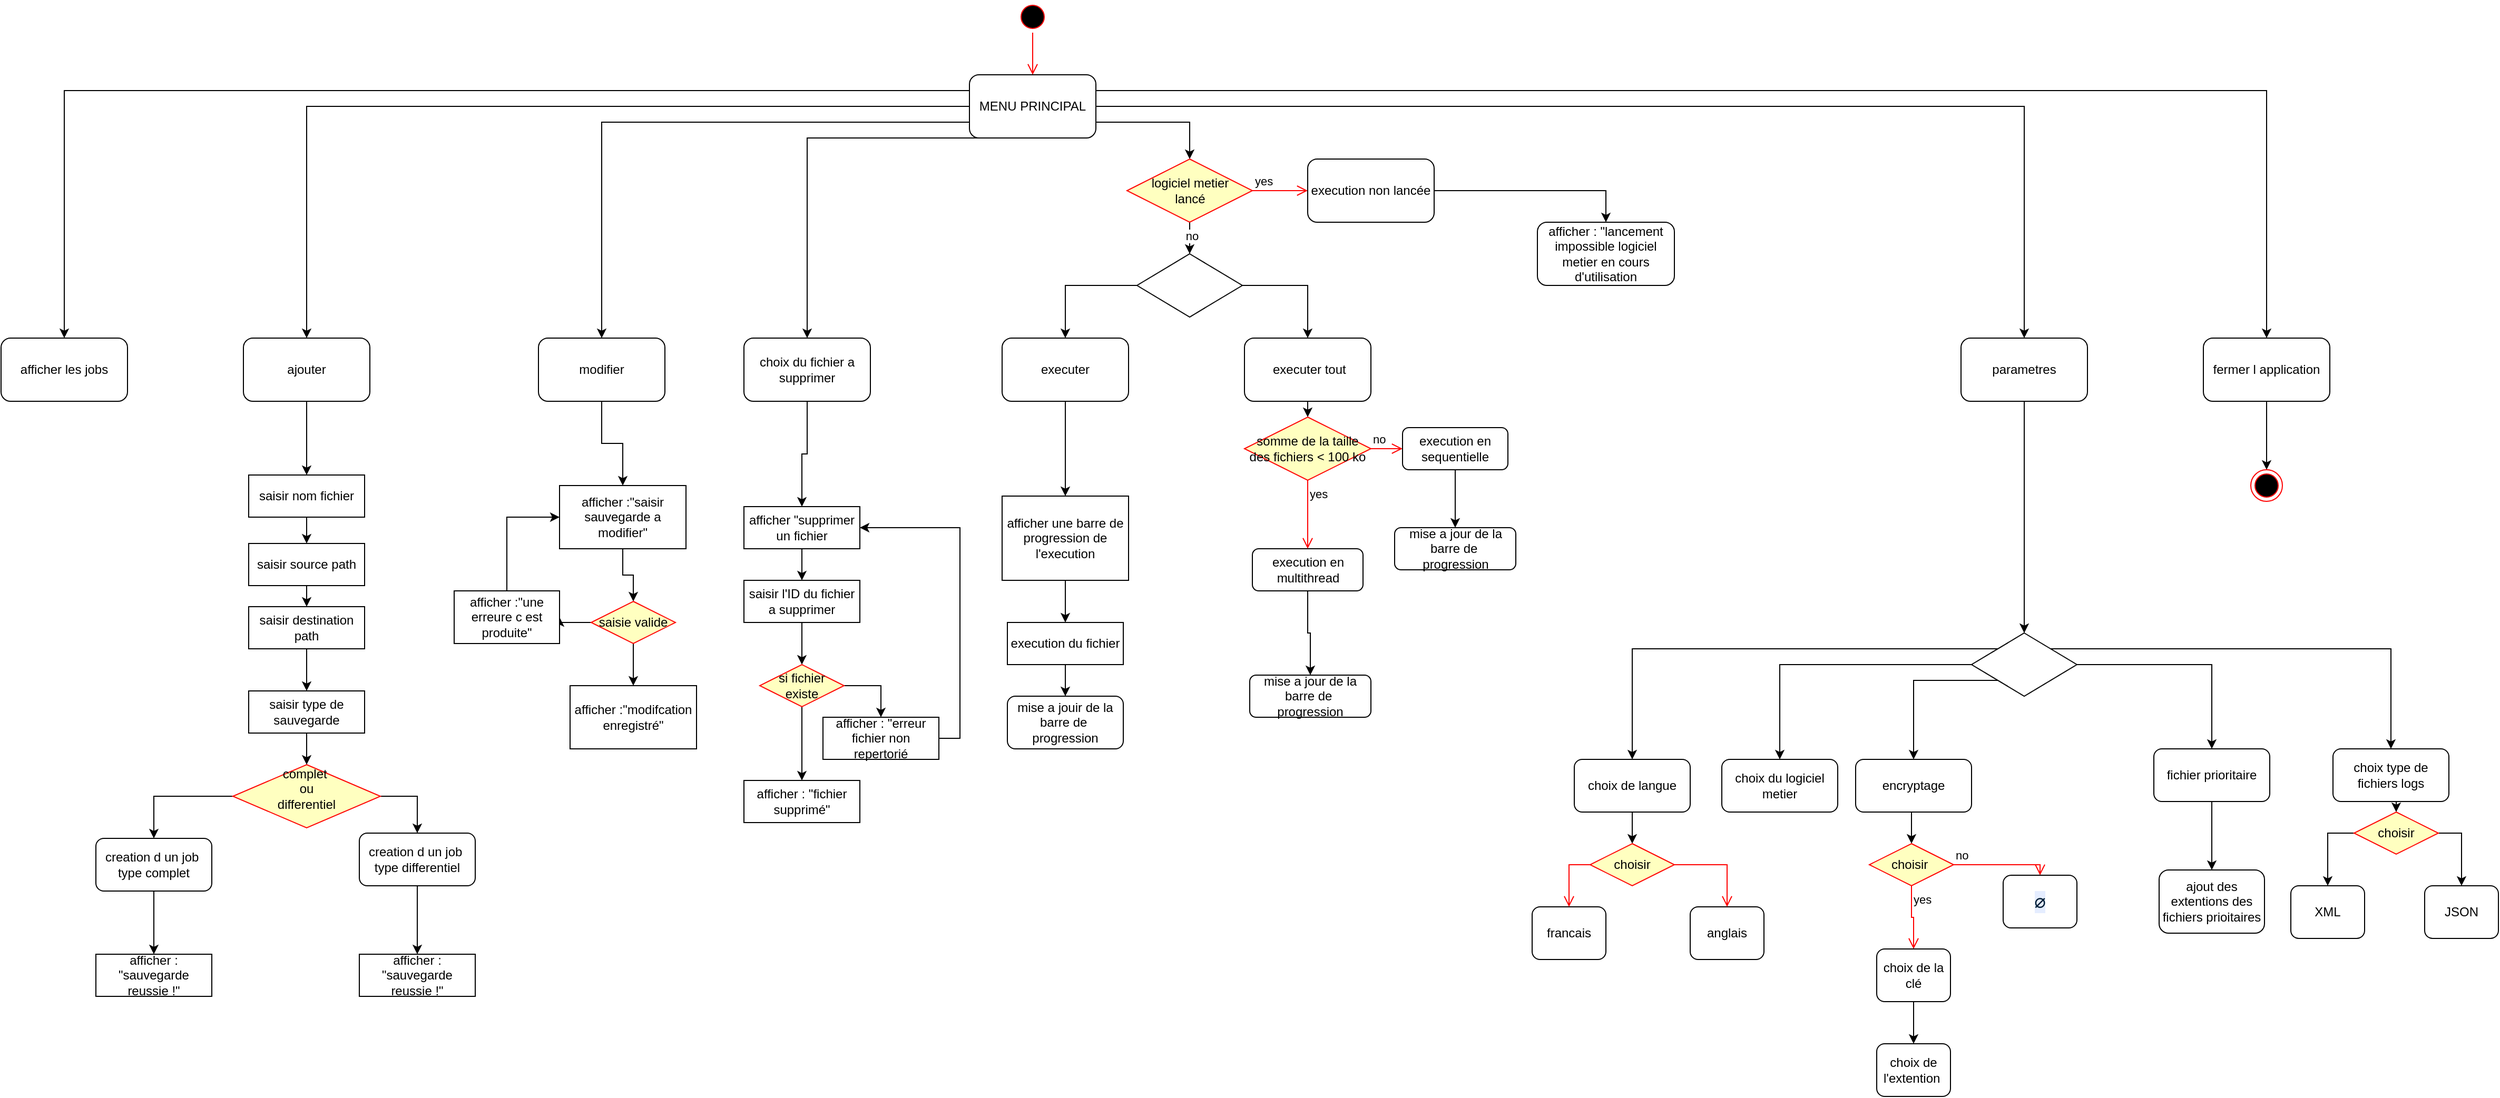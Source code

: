<mxfile version="27.1.1">
  <diagram id="C5RBs43oDa-KdzZeNtuy" name="Page-1">
    <mxGraphModel dx="2492" dy="1992" grid="1" gridSize="10" guides="1" tooltips="1" connect="1" arrows="1" fold="1" page="1" pageScale="1" pageWidth="827" pageHeight="1169" math="0" shadow="0">
      <root>
        <mxCell id="WIyWlLk6GJQsqaUBKTNV-0" />
        <mxCell id="WIyWlLk6GJQsqaUBKTNV-1" parent="WIyWlLk6GJQsqaUBKTNV-0" />
        <mxCell id="qSyebvURnpU93SRMqjht-0" value="" style="ellipse;html=1;shape=startState;fillColor=#000000;strokeColor=#ff0000;" vertex="1" parent="WIyWlLk6GJQsqaUBKTNV-1">
          <mxGeometry x="384" y="-610" width="30" height="30" as="geometry" />
        </mxCell>
        <mxCell id="qSyebvURnpU93SRMqjht-1" value="" style="edgeStyle=orthogonalEdgeStyle;html=1;verticalAlign=bottom;endArrow=open;endSize=8;strokeColor=#ff0000;rounded=0;entryX=0.5;entryY=0;entryDx=0;entryDy=0;" edge="1" source="qSyebvURnpU93SRMqjht-0" parent="WIyWlLk6GJQsqaUBKTNV-1" target="qSyebvURnpU93SRMqjht-2">
          <mxGeometry relative="1" as="geometry">
            <mxPoint x="399" y="-290" as="targetPoint" />
          </mxGeometry>
        </mxCell>
        <mxCell id="qSyebvURnpU93SRMqjht-153" style="edgeStyle=orthogonalEdgeStyle;rounded=0;orthogonalLoop=1;jettySize=auto;html=1;exitX=1;exitY=0.5;exitDx=0;exitDy=0;entryX=0.5;entryY=0;entryDx=0;entryDy=0;" edge="1" parent="WIyWlLk6GJQsqaUBKTNV-1" source="qSyebvURnpU93SRMqjht-2" target="qSyebvURnpU93SRMqjht-9">
          <mxGeometry relative="1" as="geometry" />
        </mxCell>
        <mxCell id="qSyebvURnpU93SRMqjht-155" style="edgeStyle=orthogonalEdgeStyle;rounded=0;orthogonalLoop=1;jettySize=auto;html=1;exitX=0;exitY=0.25;exitDx=0;exitDy=0;entryX=0.5;entryY=0;entryDx=0;entryDy=0;" edge="1" parent="WIyWlLk6GJQsqaUBKTNV-1" source="qSyebvURnpU93SRMqjht-2" target="qSyebvURnpU93SRMqjht-3">
          <mxGeometry relative="1" as="geometry" />
        </mxCell>
        <mxCell id="qSyebvURnpU93SRMqjht-156" style="edgeStyle=orthogonalEdgeStyle;rounded=0;orthogonalLoop=1;jettySize=auto;html=1;exitX=0;exitY=0.5;exitDx=0;exitDy=0;" edge="1" parent="WIyWlLk6GJQsqaUBKTNV-1" source="qSyebvURnpU93SRMqjht-2" target="qSyebvURnpU93SRMqjht-4">
          <mxGeometry relative="1" as="geometry" />
        </mxCell>
        <mxCell id="qSyebvURnpU93SRMqjht-157" style="edgeStyle=orthogonalEdgeStyle;rounded=0;orthogonalLoop=1;jettySize=auto;html=1;exitX=0;exitY=0.75;exitDx=0;exitDy=0;" edge="1" parent="WIyWlLk6GJQsqaUBKTNV-1" source="qSyebvURnpU93SRMqjht-2" target="qSyebvURnpU93SRMqjht-5">
          <mxGeometry relative="1" as="geometry" />
        </mxCell>
        <mxCell id="qSyebvURnpU93SRMqjht-158" style="edgeStyle=orthogonalEdgeStyle;rounded=0;orthogonalLoop=1;jettySize=auto;html=1;exitX=0.25;exitY=1;exitDx=0;exitDy=0;" edge="1" parent="WIyWlLk6GJQsqaUBKTNV-1" source="qSyebvURnpU93SRMqjht-2" target="qSyebvURnpU93SRMqjht-6">
          <mxGeometry relative="1" as="geometry">
            <Array as="points">
              <mxPoint x="185" y="-480" />
            </Array>
          </mxGeometry>
        </mxCell>
        <mxCell id="qSyebvURnpU93SRMqjht-162" style="edgeStyle=orthogonalEdgeStyle;rounded=0;orthogonalLoop=1;jettySize=auto;html=1;exitX=1;exitY=0.75;exitDx=0;exitDy=0;entryX=0.5;entryY=0;entryDx=0;entryDy=0;" edge="1" parent="WIyWlLk6GJQsqaUBKTNV-1" source="qSyebvURnpU93SRMqjht-2" target="qSyebvURnpU93SRMqjht-159">
          <mxGeometry relative="1" as="geometry" />
        </mxCell>
        <mxCell id="qSyebvURnpU93SRMqjht-172" style="edgeStyle=orthogonalEdgeStyle;rounded=0;orthogonalLoop=1;jettySize=auto;html=1;exitX=1;exitY=0.25;exitDx=0;exitDy=0;entryX=0.5;entryY=0;entryDx=0;entryDy=0;" edge="1" parent="WIyWlLk6GJQsqaUBKTNV-1" source="qSyebvURnpU93SRMqjht-2" target="qSyebvURnpU93SRMqjht-173">
          <mxGeometry relative="1" as="geometry">
            <mxPoint x="1570" y="-290" as="targetPoint" />
          </mxGeometry>
        </mxCell>
        <mxCell id="qSyebvURnpU93SRMqjht-2" value="MENU PRINCIPAL" style="rounded=1;whiteSpace=wrap;html=1;" vertex="1" parent="WIyWlLk6GJQsqaUBKTNV-1">
          <mxGeometry x="339" y="-540" width="120" height="60" as="geometry" />
        </mxCell>
        <mxCell id="qSyebvURnpU93SRMqjht-3" value="afficher les jobs" style="rounded=1;whiteSpace=wrap;html=1;" vertex="1" parent="WIyWlLk6GJQsqaUBKTNV-1">
          <mxGeometry x="-580" y="-290" width="120" height="60" as="geometry" />
        </mxCell>
        <mxCell id="qSyebvURnpU93SRMqjht-141" style="edgeStyle=orthogonalEdgeStyle;rounded=0;orthogonalLoop=1;jettySize=auto;html=1;exitX=0.5;exitY=1;exitDx=0;exitDy=0;entryX=0.5;entryY=0;entryDx=0;entryDy=0;" edge="1" parent="WIyWlLk6GJQsqaUBKTNV-1" source="qSyebvURnpU93SRMqjht-4" target="qSyebvURnpU93SRMqjht-140">
          <mxGeometry relative="1" as="geometry" />
        </mxCell>
        <mxCell id="qSyebvURnpU93SRMqjht-4" value="ajouter" style="rounded=1;whiteSpace=wrap;html=1;" vertex="1" parent="WIyWlLk6GJQsqaUBKTNV-1">
          <mxGeometry x="-350" y="-290" width="120" height="60" as="geometry" />
        </mxCell>
        <mxCell id="qSyebvURnpU93SRMqjht-5" value="modifier" style="rounded=1;whiteSpace=wrap;html=1;" vertex="1" parent="WIyWlLk6GJQsqaUBKTNV-1">
          <mxGeometry x="-70" y="-290" width="120" height="60" as="geometry" />
        </mxCell>
        <mxCell id="qSyebvURnpU93SRMqjht-107" style="edgeStyle=orthogonalEdgeStyle;rounded=0;orthogonalLoop=1;jettySize=auto;html=1;exitX=0.5;exitY=1;exitDx=0;exitDy=0;entryX=0.5;entryY=0;entryDx=0;entryDy=0;" edge="1" parent="WIyWlLk6GJQsqaUBKTNV-1" source="qSyebvURnpU93SRMqjht-6" target="qSyebvURnpU93SRMqjht-94">
          <mxGeometry relative="1" as="geometry" />
        </mxCell>
        <mxCell id="qSyebvURnpU93SRMqjht-6" value="choix du fichier a supprimer" style="rounded=1;whiteSpace=wrap;html=1;" vertex="1" parent="WIyWlLk6GJQsqaUBKTNV-1">
          <mxGeometry x="125" y="-290" width="120" height="60" as="geometry" />
        </mxCell>
        <mxCell id="qSyebvURnpU93SRMqjht-7" value="executer" style="rounded=1;whiteSpace=wrap;html=1;" vertex="1" parent="WIyWlLk6GJQsqaUBKTNV-1">
          <mxGeometry x="370" y="-290" width="120" height="60" as="geometry" />
        </mxCell>
        <mxCell id="qSyebvURnpU93SRMqjht-87" style="edgeStyle=orthogonalEdgeStyle;rounded=0;orthogonalLoop=1;jettySize=auto;html=1;exitX=0.5;exitY=1;exitDx=0;exitDy=0;entryX=0.5;entryY=0;entryDx=0;entryDy=0;" edge="1" parent="WIyWlLk6GJQsqaUBKTNV-1" source="qSyebvURnpU93SRMqjht-8" target="qSyebvURnpU93SRMqjht-84">
          <mxGeometry relative="1" as="geometry" />
        </mxCell>
        <mxCell id="qSyebvURnpU93SRMqjht-8" value="&amp;nbsp;executer tout" style="rounded=1;whiteSpace=wrap;html=1;" vertex="1" parent="WIyWlLk6GJQsqaUBKTNV-1">
          <mxGeometry x="600" y="-290" width="120" height="60" as="geometry" />
        </mxCell>
        <mxCell id="qSyebvURnpU93SRMqjht-44" style="edgeStyle=orthogonalEdgeStyle;rounded=0;orthogonalLoop=1;jettySize=auto;html=1;exitX=0.5;exitY=1;exitDx=0;exitDy=0;entryX=0.5;entryY=0;entryDx=0;entryDy=0;" edge="1" parent="WIyWlLk6GJQsqaUBKTNV-1" source="qSyebvURnpU93SRMqjht-9" target="qSyebvURnpU93SRMqjht-11">
          <mxGeometry relative="1" as="geometry" />
        </mxCell>
        <mxCell id="qSyebvURnpU93SRMqjht-9" value="parametres" style="rounded=1;whiteSpace=wrap;html=1;" vertex="1" parent="WIyWlLk6GJQsqaUBKTNV-1">
          <mxGeometry x="1280" y="-290" width="120" height="60" as="geometry" />
        </mxCell>
        <mxCell id="qSyebvURnpU93SRMqjht-32" style="edgeStyle=orthogonalEdgeStyle;rounded=0;orthogonalLoop=1;jettySize=auto;html=1;exitX=0.5;exitY=1;exitDx=0;exitDy=0;entryX=0.5;entryY=0;entryDx=0;entryDy=0;" edge="1" parent="WIyWlLk6GJQsqaUBKTNV-1" source="qSyebvURnpU93SRMqjht-10" target="qSyebvURnpU93SRMqjht-78">
          <mxGeometry relative="1" as="geometry">
            <mxPoint x="968" y="190" as="targetPoint" />
          </mxGeometry>
        </mxCell>
        <mxCell id="qSyebvURnpU93SRMqjht-10" value="choix de langue" style="rounded=1;whiteSpace=wrap;html=1;" vertex="1" parent="WIyWlLk6GJQsqaUBKTNV-1">
          <mxGeometry x="913" y="110" width="110" height="50" as="geometry" />
        </mxCell>
        <mxCell id="qSyebvURnpU93SRMqjht-47" style="edgeStyle=orthogonalEdgeStyle;rounded=0;orthogonalLoop=1;jettySize=auto;html=1;exitX=1;exitY=0;exitDx=0;exitDy=0;" edge="1" parent="WIyWlLk6GJQsqaUBKTNV-1" source="qSyebvURnpU93SRMqjht-11" target="qSyebvURnpU93SRMqjht-12">
          <mxGeometry relative="1" as="geometry" />
        </mxCell>
        <mxCell id="qSyebvURnpU93SRMqjht-48" style="edgeStyle=orthogonalEdgeStyle;rounded=0;orthogonalLoop=1;jettySize=auto;html=1;exitX=1;exitY=0.5;exitDx=0;exitDy=0;" edge="1" parent="WIyWlLk6GJQsqaUBKTNV-1" source="qSyebvURnpU93SRMqjht-11" target="qSyebvURnpU93SRMqjht-14">
          <mxGeometry relative="1" as="geometry" />
        </mxCell>
        <mxCell id="qSyebvURnpU93SRMqjht-50" style="edgeStyle=orthogonalEdgeStyle;rounded=0;orthogonalLoop=1;jettySize=auto;html=1;exitX=0;exitY=0;exitDx=0;exitDy=0;" edge="1" parent="WIyWlLk6GJQsqaUBKTNV-1" source="qSyebvURnpU93SRMqjht-11" target="qSyebvURnpU93SRMqjht-10">
          <mxGeometry relative="1" as="geometry" />
        </mxCell>
        <mxCell id="qSyebvURnpU93SRMqjht-51" style="edgeStyle=orthogonalEdgeStyle;rounded=0;orthogonalLoop=1;jettySize=auto;html=1;exitX=0;exitY=0.5;exitDx=0;exitDy=0;" edge="1" parent="WIyWlLk6GJQsqaUBKTNV-1" source="qSyebvURnpU93SRMqjht-11" target="qSyebvURnpU93SRMqjht-16">
          <mxGeometry relative="1" as="geometry" />
        </mxCell>
        <mxCell id="qSyebvURnpU93SRMqjht-135" style="edgeStyle=orthogonalEdgeStyle;rounded=0;orthogonalLoop=1;jettySize=auto;html=1;exitX=0;exitY=1;exitDx=0;exitDy=0;entryX=0.5;entryY=0;entryDx=0;entryDy=0;" edge="1" parent="WIyWlLk6GJQsqaUBKTNV-1" source="qSyebvURnpU93SRMqjht-11" target="qSyebvURnpU93SRMqjht-13">
          <mxGeometry relative="1" as="geometry">
            <Array as="points">
              <mxPoint x="1235" y="35" />
            </Array>
          </mxGeometry>
        </mxCell>
        <mxCell id="qSyebvURnpU93SRMqjht-11" value="" style="rhombus;whiteSpace=wrap;html=1;" vertex="1" parent="WIyWlLk6GJQsqaUBKTNV-1">
          <mxGeometry x="1290" y="-10" width="100" height="60" as="geometry" />
        </mxCell>
        <mxCell id="qSyebvURnpU93SRMqjht-38" style="edgeStyle=orthogonalEdgeStyle;rounded=0;orthogonalLoop=1;jettySize=auto;html=1;exitX=0.5;exitY=1;exitDx=0;exitDy=0;entryX=0.5;entryY=0;entryDx=0;entryDy=0;" edge="1" parent="WIyWlLk6GJQsqaUBKTNV-1" source="qSyebvURnpU93SRMqjht-12" target="qSyebvURnpU93SRMqjht-83">
          <mxGeometry relative="1" as="geometry">
            <mxPoint x="1695.5" y="170" as="targetPoint" />
          </mxGeometry>
        </mxCell>
        <mxCell id="qSyebvURnpU93SRMqjht-12" value="choix type de fichiers logs" style="rounded=1;whiteSpace=wrap;html=1;" vertex="1" parent="WIyWlLk6GJQsqaUBKTNV-1">
          <mxGeometry x="1633" y="100" width="110" height="50" as="geometry" />
        </mxCell>
        <mxCell id="qSyebvURnpU93SRMqjht-39" style="edgeStyle=orthogonalEdgeStyle;rounded=0;orthogonalLoop=1;jettySize=auto;html=1;exitX=0.5;exitY=1;exitDx=0;exitDy=0;entryX=0.5;entryY=0;entryDx=0;entryDy=0;" edge="1" parent="WIyWlLk6GJQsqaUBKTNV-1" source="qSyebvURnpU93SRMqjht-13" target="qSyebvURnpU93SRMqjht-26">
          <mxGeometry relative="1" as="geometry" />
        </mxCell>
        <mxCell id="qSyebvURnpU93SRMqjht-13" value="encryptage" style="rounded=1;whiteSpace=wrap;html=1;" vertex="1" parent="WIyWlLk6GJQsqaUBKTNV-1">
          <mxGeometry x="1180" y="110" width="110" height="50" as="geometry" />
        </mxCell>
        <mxCell id="qSyebvURnpU93SRMqjht-43" style="edgeStyle=orthogonalEdgeStyle;rounded=0;orthogonalLoop=1;jettySize=auto;html=1;exitX=0.5;exitY=1;exitDx=0;exitDy=0;entryX=0.5;entryY=0;entryDx=0;entryDy=0;" edge="1" parent="WIyWlLk6GJQsqaUBKTNV-1" source="qSyebvURnpU93SRMqjht-14" target="qSyebvURnpU93SRMqjht-42">
          <mxGeometry relative="1" as="geometry" />
        </mxCell>
        <mxCell id="qSyebvURnpU93SRMqjht-14" value="fichier prioritaire" style="rounded=1;whiteSpace=wrap;html=1;" vertex="1" parent="WIyWlLk6GJQsqaUBKTNV-1">
          <mxGeometry x="1463" y="100" width="110" height="50" as="geometry" />
        </mxCell>
        <mxCell id="qSyebvURnpU93SRMqjht-16" value="choix du logiciel metier" style="rounded=1;whiteSpace=wrap;html=1;" vertex="1" parent="WIyWlLk6GJQsqaUBKTNV-1">
          <mxGeometry x="1053" y="110" width="110" height="50" as="geometry" />
        </mxCell>
        <mxCell id="qSyebvURnpU93SRMqjht-18" value="anglais" style="rounded=1;whiteSpace=wrap;html=1;" vertex="1" parent="WIyWlLk6GJQsqaUBKTNV-1">
          <mxGeometry x="1023" y="250" width="70" height="50" as="geometry" />
        </mxCell>
        <mxCell id="qSyebvURnpU93SRMqjht-20" value="francais" style="rounded=1;whiteSpace=wrap;html=1;" vertex="1" parent="WIyWlLk6GJQsqaUBKTNV-1">
          <mxGeometry x="873" y="250" width="70" height="50" as="geometry" />
        </mxCell>
        <mxCell id="qSyebvURnpU93SRMqjht-36" style="edgeStyle=orthogonalEdgeStyle;rounded=0;orthogonalLoop=1;jettySize=auto;html=1;exitX=0;exitY=0.5;exitDx=0;exitDy=0;" edge="1" parent="WIyWlLk6GJQsqaUBKTNV-1" source="qSyebvURnpU93SRMqjht-83" target="qSyebvURnpU93SRMqjht-22">
          <mxGeometry relative="1" as="geometry">
            <mxPoint x="1653" y="190" as="sourcePoint" />
          </mxGeometry>
        </mxCell>
        <mxCell id="qSyebvURnpU93SRMqjht-37" style="edgeStyle=orthogonalEdgeStyle;rounded=0;orthogonalLoop=1;jettySize=auto;html=1;exitX=1;exitY=0.5;exitDx=0;exitDy=0;entryX=0.5;entryY=0;entryDx=0;entryDy=0;" edge="1" parent="WIyWlLk6GJQsqaUBKTNV-1" source="qSyebvURnpU93SRMqjht-83" target="qSyebvURnpU93SRMqjht-23">
          <mxGeometry relative="1" as="geometry">
            <mxPoint x="1738" y="190" as="sourcePoint" />
            <mxPoint x="1758" y="230" as="targetPoint" />
          </mxGeometry>
        </mxCell>
        <mxCell id="qSyebvURnpU93SRMqjht-22" value="XML" style="rounded=1;whiteSpace=wrap;html=1;" vertex="1" parent="WIyWlLk6GJQsqaUBKTNV-1">
          <mxGeometry x="1593" y="230" width="70" height="50" as="geometry" />
        </mxCell>
        <mxCell id="qSyebvURnpU93SRMqjht-23" value="JSON" style="rounded=1;whiteSpace=wrap;html=1;" vertex="1" parent="WIyWlLk6GJQsqaUBKTNV-1">
          <mxGeometry x="1720" y="230" width="70" height="50" as="geometry" />
        </mxCell>
        <mxCell id="qSyebvURnpU93SRMqjht-26" value="choisir&amp;nbsp;" style="rhombus;whiteSpace=wrap;html=1;fontColor=#000000;fillColor=#ffffc0;strokeColor=#ff0000;" vertex="1" parent="WIyWlLk6GJQsqaUBKTNV-1">
          <mxGeometry x="1193" y="190" width="80" height="40" as="geometry" />
        </mxCell>
        <mxCell id="qSyebvURnpU93SRMqjht-27" value="no" style="edgeStyle=orthogonalEdgeStyle;html=1;align=left;verticalAlign=bottom;endArrow=open;endSize=8;strokeColor=#ff0000;rounded=0;entryX=0.5;entryY=0;entryDx=0;entryDy=0;exitX=1;exitY=0.5;exitDx=0;exitDy=0;" edge="1" source="qSyebvURnpU93SRMqjht-26" parent="WIyWlLk6GJQsqaUBKTNV-1" target="qSyebvURnpU93SRMqjht-31">
          <mxGeometry x="-1" relative="1" as="geometry">
            <mxPoint x="1303" y="200" as="targetPoint" />
            <mxPoint x="1283" y="200" as="sourcePoint" />
          </mxGeometry>
        </mxCell>
        <mxCell id="qSyebvURnpU93SRMqjht-28" value="yes" style="edgeStyle=orthogonalEdgeStyle;html=1;align=left;verticalAlign=top;endArrow=open;endSize=8;strokeColor=#ff0000;rounded=0;entryX=0.5;entryY=0;entryDx=0;entryDy=0;" edge="1" source="qSyebvURnpU93SRMqjht-26" parent="WIyWlLk6GJQsqaUBKTNV-1" target="qSyebvURnpU93SRMqjht-29">
          <mxGeometry x="-1" relative="1" as="geometry">
            <mxPoint x="1203" y="290" as="targetPoint" />
          </mxGeometry>
        </mxCell>
        <mxCell id="qSyebvURnpU93SRMqjht-45" style="edgeStyle=orthogonalEdgeStyle;rounded=0;orthogonalLoop=1;jettySize=auto;html=1;exitX=0.5;exitY=1;exitDx=0;exitDy=0;entryX=0.5;entryY=0;entryDx=0;entryDy=0;" edge="1" parent="WIyWlLk6GJQsqaUBKTNV-1" source="qSyebvURnpU93SRMqjht-29" target="qSyebvURnpU93SRMqjht-30">
          <mxGeometry relative="1" as="geometry" />
        </mxCell>
        <mxCell id="qSyebvURnpU93SRMqjht-29" value="choix de la clé" style="rounded=1;whiteSpace=wrap;html=1;" vertex="1" parent="WIyWlLk6GJQsqaUBKTNV-1">
          <mxGeometry x="1200" y="290" width="70" height="50" as="geometry" />
        </mxCell>
        <mxCell id="qSyebvURnpU93SRMqjht-30" value="choix de&lt;div&gt;l&#39;extention&amp;nbsp;&lt;/div&gt;" style="rounded=1;whiteSpace=wrap;html=1;" vertex="1" parent="WIyWlLk6GJQsqaUBKTNV-1">
          <mxGeometry x="1200" y="380" width="70" height="50" as="geometry" />
        </mxCell>
        <mxCell id="qSyebvURnpU93SRMqjht-31" value="&lt;span style=&quot;color: rgb(0, 29, 53); font-family: monospace; font-size: 18px; text-align: start; background-color: rgb(229, 237, 255);&quot;&gt;∅&lt;/span&gt;" style="rounded=1;whiteSpace=wrap;html=1;" vertex="1" parent="WIyWlLk6GJQsqaUBKTNV-1">
          <mxGeometry x="1320" y="220" width="70" height="50" as="geometry" />
        </mxCell>
        <mxCell id="qSyebvURnpU93SRMqjht-42" value="ajout des extentions des fichiers prioitaires" style="rounded=1;whiteSpace=wrap;html=1;" vertex="1" parent="WIyWlLk6GJQsqaUBKTNV-1">
          <mxGeometry x="1468" y="215" width="100" height="60" as="geometry" />
        </mxCell>
        <mxCell id="qSyebvURnpU93SRMqjht-73" style="edgeStyle=orthogonalEdgeStyle;rounded=0;orthogonalLoop=1;jettySize=auto;html=1;exitX=0.5;exitY=1;exitDx=0;exitDy=0;" edge="1" parent="WIyWlLk6GJQsqaUBKTNV-1" source="qSyebvURnpU93SRMqjht-56" target="qSyebvURnpU93SRMqjht-72">
          <mxGeometry relative="1" as="geometry" />
        </mxCell>
        <mxCell id="qSyebvURnpU93SRMqjht-56" value="execution en multithread" style="rounded=1;whiteSpace=wrap;html=1;" vertex="1" parent="WIyWlLk6GJQsqaUBKTNV-1">
          <mxGeometry x="607.5" y="-90" width="105" height="40" as="geometry" />
        </mxCell>
        <mxCell id="qSyebvURnpU93SRMqjht-65" style="edgeStyle=orthogonalEdgeStyle;rounded=0;orthogonalLoop=1;jettySize=auto;html=1;exitX=0.5;exitY=1;exitDx=0;exitDy=0;entryX=0.5;entryY=0;entryDx=0;entryDy=0;" edge="1" parent="WIyWlLk6GJQsqaUBKTNV-1" source="qSyebvURnpU93SRMqjht-7" target="qSyebvURnpU93SRMqjht-68">
          <mxGeometry relative="1" as="geometry">
            <mxPoint x="410" y="-20" as="sourcePoint" />
          </mxGeometry>
        </mxCell>
        <mxCell id="qSyebvURnpU93SRMqjht-67" style="edgeStyle=orthogonalEdgeStyle;rounded=0;orthogonalLoop=1;jettySize=auto;html=1;exitX=0.5;exitY=1;exitDx=0;exitDy=0;" edge="1" parent="WIyWlLk6GJQsqaUBKTNV-1" source="qSyebvURnpU93SRMqjht-68" target="qSyebvURnpU93SRMqjht-71">
          <mxGeometry relative="1" as="geometry">
            <mxPoint x="440" y="110" as="targetPoint" />
          </mxGeometry>
        </mxCell>
        <mxCell id="qSyebvURnpU93SRMqjht-68" value="afficher une barre de progression de l&#39;execution" style="rounded=0;whiteSpace=wrap;html=1;" vertex="1" parent="WIyWlLk6GJQsqaUBKTNV-1">
          <mxGeometry x="370" y="-140" width="120" height="80" as="geometry" />
        </mxCell>
        <mxCell id="qSyebvURnpU93SRMqjht-75" style="edgeStyle=orthogonalEdgeStyle;rounded=0;orthogonalLoop=1;jettySize=auto;html=1;exitX=0.5;exitY=1;exitDx=0;exitDy=0;entryX=0.5;entryY=0;entryDx=0;entryDy=0;" edge="1" parent="WIyWlLk6GJQsqaUBKTNV-1" source="qSyebvURnpU93SRMqjht-71" target="qSyebvURnpU93SRMqjht-74">
          <mxGeometry relative="1" as="geometry" />
        </mxCell>
        <mxCell id="qSyebvURnpU93SRMqjht-71" value="execution du fichier" style="rounded=0;whiteSpace=wrap;html=1;" vertex="1" parent="WIyWlLk6GJQsqaUBKTNV-1">
          <mxGeometry x="375" y="-20" width="110" height="40" as="geometry" />
        </mxCell>
        <mxCell id="qSyebvURnpU93SRMqjht-72" value="mise a jour de la barre de&amp;nbsp;&lt;div&gt;progression&lt;/div&gt;" style="rounded=1;whiteSpace=wrap;html=1;" vertex="1" parent="WIyWlLk6GJQsqaUBKTNV-1">
          <mxGeometry x="605" y="30" width="115" height="40" as="geometry" />
        </mxCell>
        <mxCell id="qSyebvURnpU93SRMqjht-74" value="mise a jouir de la barre de&amp;nbsp;&lt;div&gt;progression&lt;/div&gt;" style="rounded=1;whiteSpace=wrap;html=1;" vertex="1" parent="WIyWlLk6GJQsqaUBKTNV-1">
          <mxGeometry x="375" y="50" width="110" height="50" as="geometry" />
        </mxCell>
        <mxCell id="qSyebvURnpU93SRMqjht-78" value="choisir" style="rhombus;whiteSpace=wrap;html=1;fontColor=#000000;fillColor=#ffffc0;strokeColor=#ff0000;" vertex="1" parent="WIyWlLk6GJQsqaUBKTNV-1">
          <mxGeometry x="928" y="190" width="80" height="40" as="geometry" />
        </mxCell>
        <mxCell id="qSyebvURnpU93SRMqjht-79" value="" style="edgeStyle=orthogonalEdgeStyle;html=1;align=left;verticalAlign=bottom;endArrow=open;endSize=8;strokeColor=#ff0000;rounded=0;entryX=0.5;entryY=0;entryDx=0;entryDy=0;exitX=1;exitY=0.5;exitDx=0;exitDy=0;" edge="1" source="qSyebvURnpU93SRMqjht-78" parent="WIyWlLk6GJQsqaUBKTNV-1" target="qSyebvURnpU93SRMqjht-18">
          <mxGeometry x="-1" relative="1" as="geometry">
            <mxPoint x="833" y="225" as="targetPoint" />
          </mxGeometry>
        </mxCell>
        <mxCell id="qSyebvURnpU93SRMqjht-80" value="" style="edgeStyle=orthogonalEdgeStyle;html=1;align=left;verticalAlign=top;endArrow=open;endSize=8;strokeColor=#ff0000;rounded=0;entryX=0.5;entryY=0;entryDx=0;entryDy=0;exitX=0;exitY=0.5;exitDx=0;exitDy=0;" edge="1" source="qSyebvURnpU93SRMqjht-78" parent="WIyWlLk6GJQsqaUBKTNV-1" target="qSyebvURnpU93SRMqjht-20">
          <mxGeometry x="-1" relative="1" as="geometry">
            <mxPoint x="693" y="305" as="targetPoint" />
          </mxGeometry>
        </mxCell>
        <mxCell id="qSyebvURnpU93SRMqjht-83" value="choisir" style="rhombus;whiteSpace=wrap;html=1;fontColor=#000000;fillColor=#ffffc0;strokeColor=#ff0000;" vertex="1" parent="WIyWlLk6GJQsqaUBKTNV-1">
          <mxGeometry x="1653" y="160" width="80" height="40" as="geometry" />
        </mxCell>
        <mxCell id="qSyebvURnpU93SRMqjht-84" value="somme de la taille des fichiers &amp;lt; 100 ko" style="rhombus;whiteSpace=wrap;html=1;fontColor=#000000;fillColor=#ffffc0;strokeColor=#ff0000;" vertex="1" parent="WIyWlLk6GJQsqaUBKTNV-1">
          <mxGeometry x="600" y="-215" width="120" height="60" as="geometry" />
        </mxCell>
        <mxCell id="qSyebvURnpU93SRMqjht-85" value="no" style="edgeStyle=orthogonalEdgeStyle;html=1;align=left;verticalAlign=bottom;endArrow=open;endSize=8;strokeColor=#ff0000;rounded=0;entryX=0;entryY=0.5;entryDx=0;entryDy=0;" edge="1" source="qSyebvURnpU93SRMqjht-84" parent="WIyWlLk6GJQsqaUBKTNV-1" target="qSyebvURnpU93SRMqjht-88">
          <mxGeometry x="-1" relative="1" as="geometry">
            <mxPoint x="820" y="-180" as="targetPoint" />
          </mxGeometry>
        </mxCell>
        <mxCell id="qSyebvURnpU93SRMqjht-86" value="yes" style="edgeStyle=orthogonalEdgeStyle;html=1;align=left;verticalAlign=top;endArrow=open;endSize=8;strokeColor=#ff0000;rounded=0;entryX=0.5;entryY=0;entryDx=0;entryDy=0;" edge="1" source="qSyebvURnpU93SRMqjht-84" parent="WIyWlLk6GJQsqaUBKTNV-1" target="qSyebvURnpU93SRMqjht-56">
          <mxGeometry x="-1" relative="1" as="geometry">
            <mxPoint x="680" y="-100" as="targetPoint" />
          </mxGeometry>
        </mxCell>
        <mxCell id="qSyebvURnpU93SRMqjht-138" style="edgeStyle=orthogonalEdgeStyle;rounded=0;orthogonalLoop=1;jettySize=auto;html=1;exitX=0.5;exitY=1;exitDx=0;exitDy=0;entryX=0.5;entryY=0;entryDx=0;entryDy=0;" edge="1" parent="WIyWlLk6GJQsqaUBKTNV-1" source="qSyebvURnpU93SRMqjht-88" target="qSyebvURnpU93SRMqjht-137">
          <mxGeometry relative="1" as="geometry" />
        </mxCell>
        <mxCell id="qSyebvURnpU93SRMqjht-88" value="execution en sequentielle" style="rounded=1;whiteSpace=wrap;html=1;" vertex="1" parent="WIyWlLk6GJQsqaUBKTNV-1">
          <mxGeometry x="750" y="-205" width="100" height="40" as="geometry" />
        </mxCell>
        <mxCell id="qSyebvURnpU93SRMqjht-93" style="edgeStyle=orthogonalEdgeStyle;rounded=0;orthogonalLoop=1;jettySize=auto;html=1;exitX=0.5;exitY=1;exitDx=0;exitDy=0;entryX=0.5;entryY=0;entryDx=0;entryDy=0;" edge="1" parent="WIyWlLk6GJQsqaUBKTNV-1" source="qSyebvURnpU93SRMqjht-94" target="qSyebvURnpU93SRMqjht-96">
          <mxGeometry relative="1" as="geometry" />
        </mxCell>
        <mxCell id="qSyebvURnpU93SRMqjht-94" value="afficher &quot;supprimer un fichier" style="rounded=0;whiteSpace=wrap;html=1;" vertex="1" parent="WIyWlLk6GJQsqaUBKTNV-1">
          <mxGeometry x="125" y="-130" width="110" height="40" as="geometry" />
        </mxCell>
        <mxCell id="qSyebvURnpU93SRMqjht-95" style="edgeStyle=orthogonalEdgeStyle;rounded=0;orthogonalLoop=1;jettySize=auto;html=1;exitX=0.5;exitY=1;exitDx=0;exitDy=0;entryX=0.5;entryY=0;entryDx=0;entryDy=0;" edge="1" parent="WIyWlLk6GJQsqaUBKTNV-1" source="qSyebvURnpU93SRMqjht-96" target="qSyebvURnpU93SRMqjht-102">
          <mxGeometry relative="1" as="geometry">
            <mxPoint x="140" y="50" as="targetPoint" />
          </mxGeometry>
        </mxCell>
        <mxCell id="qSyebvURnpU93SRMqjht-96" value="saisir l&#39;ID du fichier a supprimer" style="rounded=0;whiteSpace=wrap;html=1;" vertex="1" parent="WIyWlLk6GJQsqaUBKTNV-1">
          <mxGeometry x="125" y="-60" width="110" height="40" as="geometry" />
        </mxCell>
        <mxCell id="qSyebvURnpU93SRMqjht-99" style="edgeStyle=orthogonalEdgeStyle;rounded=0;orthogonalLoop=1;jettySize=auto;html=1;exitX=1;exitY=0.5;exitDx=0;exitDy=0;entryX=1;entryY=0.5;entryDx=0;entryDy=0;" edge="1" parent="WIyWlLk6GJQsqaUBKTNV-1" source="qSyebvURnpU93SRMqjht-100" target="qSyebvURnpU93SRMqjht-94">
          <mxGeometry relative="1" as="geometry">
            <mxPoint x="295" y="55" as="sourcePoint" />
          </mxGeometry>
        </mxCell>
        <mxCell id="qSyebvURnpU93SRMqjht-100" value="afficher : &quot;erreur fichier non repertorié" style="rounded=0;whiteSpace=wrap;html=1;" vertex="1" parent="WIyWlLk6GJQsqaUBKTNV-1">
          <mxGeometry x="200" y="70" width="110" height="40" as="geometry" />
        </mxCell>
        <mxCell id="qSyebvURnpU93SRMqjht-101" value="afficher : &quot;fichier supprimé&quot;" style="rounded=0;whiteSpace=wrap;html=1;" vertex="1" parent="WIyWlLk6GJQsqaUBKTNV-1">
          <mxGeometry x="125" y="130" width="110" height="40" as="geometry" />
        </mxCell>
        <mxCell id="qSyebvURnpU93SRMqjht-105" style="edgeStyle=orthogonalEdgeStyle;rounded=0;orthogonalLoop=1;jettySize=auto;html=1;exitX=0.5;exitY=1;exitDx=0;exitDy=0;entryX=0.5;entryY=0;entryDx=0;entryDy=0;" edge="1" parent="WIyWlLk6GJQsqaUBKTNV-1" source="qSyebvURnpU93SRMqjht-102" target="qSyebvURnpU93SRMqjht-101">
          <mxGeometry relative="1" as="geometry" />
        </mxCell>
        <mxCell id="qSyebvURnpU93SRMqjht-106" style="edgeStyle=orthogonalEdgeStyle;rounded=0;orthogonalLoop=1;jettySize=auto;html=1;exitX=1;exitY=0.5;exitDx=0;exitDy=0;entryX=0.5;entryY=0;entryDx=0;entryDy=0;" edge="1" parent="WIyWlLk6GJQsqaUBKTNV-1" source="qSyebvURnpU93SRMqjht-102" target="qSyebvURnpU93SRMqjht-100">
          <mxGeometry relative="1" as="geometry" />
        </mxCell>
        <mxCell id="qSyebvURnpU93SRMqjht-102" value="si fichier existe" style="rhombus;whiteSpace=wrap;html=1;fontColor=#000000;fillColor=#ffffc0;strokeColor=#ff0000;" vertex="1" parent="WIyWlLk6GJQsqaUBKTNV-1">
          <mxGeometry x="140" y="20" width="80" height="40" as="geometry" />
        </mxCell>
        <mxCell id="qSyebvURnpU93SRMqjht-108" style="edgeStyle=orthogonalEdgeStyle;rounded=0;orthogonalLoop=1;jettySize=auto;html=1;exitX=0.5;exitY=1;exitDx=0;exitDy=0;entryX=0.5;entryY=0;entryDx=0;entryDy=0;" edge="1" parent="WIyWlLk6GJQsqaUBKTNV-1" source="qSyebvURnpU93SRMqjht-5" target="qSyebvURnpU93SRMqjht-110">
          <mxGeometry relative="1" as="geometry">
            <mxPoint x="20" y="110" as="sourcePoint" />
          </mxGeometry>
        </mxCell>
        <mxCell id="qSyebvURnpU93SRMqjht-119" style="edgeStyle=orthogonalEdgeStyle;rounded=0;orthogonalLoop=1;jettySize=auto;html=1;exitX=0.5;exitY=1;exitDx=0;exitDy=0;entryX=0.5;entryY=0;entryDx=0;entryDy=0;" edge="1" parent="WIyWlLk6GJQsqaUBKTNV-1" source="qSyebvURnpU93SRMqjht-110" target="qSyebvURnpU93SRMqjht-111">
          <mxGeometry relative="1" as="geometry" />
        </mxCell>
        <mxCell id="qSyebvURnpU93SRMqjht-110" value="afficher :&quot;saisir sauvegarde a modifier&quot;" style="rounded=0;whiteSpace=wrap;html=1;" vertex="1" parent="WIyWlLk6GJQsqaUBKTNV-1">
          <mxGeometry x="-50" y="-150" width="120" height="60" as="geometry" />
        </mxCell>
        <mxCell id="qSyebvURnpU93SRMqjht-117" style="edgeStyle=orthogonalEdgeStyle;rounded=0;orthogonalLoop=1;jettySize=auto;html=1;exitX=0.5;exitY=1;exitDx=0;exitDy=0;" edge="1" parent="WIyWlLk6GJQsqaUBKTNV-1" source="qSyebvURnpU93SRMqjht-111" target="qSyebvURnpU93SRMqjht-115">
          <mxGeometry relative="1" as="geometry" />
        </mxCell>
        <mxCell id="qSyebvURnpU93SRMqjht-122" style="edgeStyle=orthogonalEdgeStyle;rounded=0;orthogonalLoop=1;jettySize=auto;html=1;exitX=0;exitY=0.5;exitDx=0;exitDy=0;entryX=1;entryY=0.5;entryDx=0;entryDy=0;" edge="1" parent="WIyWlLk6GJQsqaUBKTNV-1" source="qSyebvURnpU93SRMqjht-111" target="qSyebvURnpU93SRMqjht-114">
          <mxGeometry relative="1" as="geometry" />
        </mxCell>
        <mxCell id="qSyebvURnpU93SRMqjht-111" value="saisie valide" style="rhombus;whiteSpace=wrap;html=1;fontColor=#000000;fillColor=#ffffc0;strokeColor=#ff0000;" vertex="1" parent="WIyWlLk6GJQsqaUBKTNV-1">
          <mxGeometry x="-20" y="-40" width="80" height="40" as="geometry" />
        </mxCell>
        <mxCell id="qSyebvURnpU93SRMqjht-120" style="edgeStyle=orthogonalEdgeStyle;rounded=0;orthogonalLoop=1;jettySize=auto;html=1;exitX=0.5;exitY=0;exitDx=0;exitDy=0;entryX=0;entryY=0.5;entryDx=0;entryDy=0;" edge="1" parent="WIyWlLk6GJQsqaUBKTNV-1" source="qSyebvURnpU93SRMqjht-114" target="qSyebvURnpU93SRMqjht-110">
          <mxGeometry relative="1" as="geometry" />
        </mxCell>
        <mxCell id="qSyebvURnpU93SRMqjht-114" value="afficher :&quot;une erreure c est produite&quot;" style="rounded=0;whiteSpace=wrap;html=1;" vertex="1" parent="WIyWlLk6GJQsqaUBKTNV-1">
          <mxGeometry x="-150" y="-50" width="100" height="50" as="geometry" />
        </mxCell>
        <mxCell id="qSyebvURnpU93SRMqjht-115" value="afficher :&quot;modifcation enregistré&quot;" style="rounded=0;whiteSpace=wrap;html=1;" vertex="1" parent="WIyWlLk6GJQsqaUBKTNV-1">
          <mxGeometry x="-40" y="40" width="120" height="60" as="geometry" />
        </mxCell>
        <mxCell id="qSyebvURnpU93SRMqjht-146" style="edgeStyle=orthogonalEdgeStyle;rounded=0;orthogonalLoop=1;jettySize=auto;html=1;exitX=1;exitY=0.5;exitDx=0;exitDy=0;entryX=0.5;entryY=0;entryDx=0;entryDy=0;" edge="1" parent="WIyWlLk6GJQsqaUBKTNV-1" source="qSyebvURnpU93SRMqjht-123" target="qSyebvURnpU93SRMqjht-128">
          <mxGeometry relative="1" as="geometry" />
        </mxCell>
        <mxCell id="qSyebvURnpU93SRMqjht-149" style="edgeStyle=orthogonalEdgeStyle;rounded=0;orthogonalLoop=1;jettySize=auto;html=1;exitX=0;exitY=0.5;exitDx=0;exitDy=0;entryX=0.5;entryY=0;entryDx=0;entryDy=0;" edge="1" parent="WIyWlLk6GJQsqaUBKTNV-1" source="qSyebvURnpU93SRMqjht-123" target="qSyebvURnpU93SRMqjht-148">
          <mxGeometry relative="1" as="geometry" />
        </mxCell>
        <mxCell id="qSyebvURnpU93SRMqjht-123" value="&lt;div&gt;complet&amp;nbsp;&lt;/div&gt;&lt;div&gt;ou&lt;/div&gt;&lt;div&gt;differentiel&lt;/div&gt;&lt;div&gt;&lt;br&gt;&lt;/div&gt;" style="rhombus;whiteSpace=wrap;html=1;fontColor=#000000;fillColor=#ffffc0;strokeColor=#ff0000;" vertex="1" parent="WIyWlLk6GJQsqaUBKTNV-1">
          <mxGeometry x="-360" y="115" width="140" height="60" as="geometry" />
        </mxCell>
        <mxCell id="qSyebvURnpU93SRMqjht-152" style="edgeStyle=orthogonalEdgeStyle;rounded=0;orthogonalLoop=1;jettySize=auto;html=1;exitX=0.5;exitY=1;exitDx=0;exitDy=0;entryX=0.5;entryY=0;entryDx=0;entryDy=0;" edge="1" parent="WIyWlLk6GJQsqaUBKTNV-1" source="qSyebvURnpU93SRMqjht-128" target="qSyebvURnpU93SRMqjht-134">
          <mxGeometry relative="1" as="geometry" />
        </mxCell>
        <mxCell id="qSyebvURnpU93SRMqjht-128" value="creation d un job&amp;nbsp;&lt;div&gt;type differentiel&lt;/div&gt;" style="rounded=1;whiteSpace=wrap;html=1;" vertex="1" parent="WIyWlLk6GJQsqaUBKTNV-1">
          <mxGeometry x="-240" y="180" width="110" height="50" as="geometry" />
        </mxCell>
        <mxCell id="qSyebvURnpU93SRMqjht-143" style="edgeStyle=orthogonalEdgeStyle;rounded=0;orthogonalLoop=1;jettySize=auto;html=1;exitX=0.5;exitY=1;exitDx=0;exitDy=0;entryX=0.5;entryY=0;entryDx=0;entryDy=0;" edge="1" parent="WIyWlLk6GJQsqaUBKTNV-1" source="qSyebvURnpU93SRMqjht-131" target="qSyebvURnpU93SRMqjht-132">
          <mxGeometry relative="1" as="geometry" />
        </mxCell>
        <mxCell id="qSyebvURnpU93SRMqjht-131" value="saisir source path" style="rounded=0;whiteSpace=wrap;html=1;" vertex="1" parent="WIyWlLk6GJQsqaUBKTNV-1">
          <mxGeometry x="-345" y="-95" width="110" height="40" as="geometry" />
        </mxCell>
        <mxCell id="qSyebvURnpU93SRMqjht-144" style="edgeStyle=orthogonalEdgeStyle;rounded=0;orthogonalLoop=1;jettySize=auto;html=1;exitX=0.5;exitY=1;exitDx=0;exitDy=0;entryX=0.5;entryY=0;entryDx=0;entryDy=0;" edge="1" parent="WIyWlLk6GJQsqaUBKTNV-1" source="qSyebvURnpU93SRMqjht-132" target="qSyebvURnpU93SRMqjht-133">
          <mxGeometry relative="1" as="geometry" />
        </mxCell>
        <mxCell id="qSyebvURnpU93SRMqjht-132" value="saisir destination path" style="rounded=0;whiteSpace=wrap;html=1;" vertex="1" parent="WIyWlLk6GJQsqaUBKTNV-1">
          <mxGeometry x="-345" y="-35" width="110" height="40" as="geometry" />
        </mxCell>
        <mxCell id="qSyebvURnpU93SRMqjht-145" style="edgeStyle=orthogonalEdgeStyle;rounded=0;orthogonalLoop=1;jettySize=auto;html=1;exitX=0.5;exitY=1;exitDx=0;exitDy=0;entryX=0.5;entryY=0;entryDx=0;entryDy=0;" edge="1" parent="WIyWlLk6GJQsqaUBKTNV-1" source="qSyebvURnpU93SRMqjht-133" target="qSyebvURnpU93SRMqjht-123">
          <mxGeometry relative="1" as="geometry" />
        </mxCell>
        <mxCell id="qSyebvURnpU93SRMqjht-133" value="saisir type de sauvegarde" style="rounded=0;whiteSpace=wrap;html=1;" vertex="1" parent="WIyWlLk6GJQsqaUBKTNV-1">
          <mxGeometry x="-345" y="45" width="110" height="40" as="geometry" />
        </mxCell>
        <mxCell id="qSyebvURnpU93SRMqjht-134" value="afficher : &quot;sauvegarde reussie !&quot;" style="rounded=0;whiteSpace=wrap;html=1;" vertex="1" parent="WIyWlLk6GJQsqaUBKTNV-1">
          <mxGeometry x="-240" y="295" width="110" height="40" as="geometry" />
        </mxCell>
        <mxCell id="qSyebvURnpU93SRMqjht-137" value="mise a jour de la barre de&amp;nbsp;&lt;div&gt;progression&lt;/div&gt;" style="rounded=1;whiteSpace=wrap;html=1;" vertex="1" parent="WIyWlLk6GJQsqaUBKTNV-1">
          <mxGeometry x="742.5" y="-110" width="115" height="40" as="geometry" />
        </mxCell>
        <mxCell id="qSyebvURnpU93SRMqjht-142" style="edgeStyle=orthogonalEdgeStyle;rounded=0;orthogonalLoop=1;jettySize=auto;html=1;exitX=0.5;exitY=1;exitDx=0;exitDy=0;entryX=0.5;entryY=0;entryDx=0;entryDy=0;" edge="1" parent="WIyWlLk6GJQsqaUBKTNV-1" source="qSyebvURnpU93SRMqjht-140" target="qSyebvURnpU93SRMqjht-131">
          <mxGeometry relative="1" as="geometry" />
        </mxCell>
        <mxCell id="qSyebvURnpU93SRMqjht-140" value="saisir nom fichier" style="rounded=0;whiteSpace=wrap;html=1;" vertex="1" parent="WIyWlLk6GJQsqaUBKTNV-1">
          <mxGeometry x="-345" y="-160" width="110" height="40" as="geometry" />
        </mxCell>
        <mxCell id="qSyebvURnpU93SRMqjht-147" value="afficher : &quot;sauvegarde reussie !&quot;" style="rounded=0;whiteSpace=wrap;html=1;" vertex="1" parent="WIyWlLk6GJQsqaUBKTNV-1">
          <mxGeometry x="-490" y="295" width="110" height="40" as="geometry" />
        </mxCell>
        <mxCell id="qSyebvURnpU93SRMqjht-151" style="edgeStyle=orthogonalEdgeStyle;rounded=0;orthogonalLoop=1;jettySize=auto;html=1;exitX=0.5;exitY=1;exitDx=0;exitDy=0;" edge="1" parent="WIyWlLk6GJQsqaUBKTNV-1" source="qSyebvURnpU93SRMqjht-148" target="qSyebvURnpU93SRMqjht-147">
          <mxGeometry relative="1" as="geometry" />
        </mxCell>
        <mxCell id="qSyebvURnpU93SRMqjht-148" value="creation d un job&amp;nbsp;&lt;div&gt;type complet&lt;/div&gt;" style="rounded=1;whiteSpace=wrap;html=1;" vertex="1" parent="WIyWlLk6GJQsqaUBKTNV-1">
          <mxGeometry x="-490" y="185" width="110" height="50" as="geometry" />
        </mxCell>
        <mxCell id="qSyebvURnpU93SRMqjht-168" style="edgeStyle=orthogonalEdgeStyle;rounded=0;orthogonalLoop=1;jettySize=auto;html=1;exitX=0.5;exitY=1;exitDx=0;exitDy=0;" edge="1" parent="WIyWlLk6GJQsqaUBKTNV-1" source="qSyebvURnpU93SRMqjht-159" target="qSyebvURnpU93SRMqjht-167">
          <mxGeometry relative="1" as="geometry" />
        </mxCell>
        <mxCell id="qSyebvURnpU93SRMqjht-169" value="no" style="edgeLabel;html=1;align=center;verticalAlign=middle;resizable=0;points=[];" vertex="1" connectable="0" parent="qSyebvURnpU93SRMqjht-168">
          <mxGeometry x="0.32" y="2" relative="1" as="geometry">
            <mxPoint as="offset" />
          </mxGeometry>
        </mxCell>
        <mxCell id="qSyebvURnpU93SRMqjht-159" value="logiciel metier&lt;div&gt;lancé&lt;/div&gt;" style="rhombus;whiteSpace=wrap;html=1;fontColor=#000000;fillColor=#ffffc0;strokeColor=#ff0000;" vertex="1" parent="WIyWlLk6GJQsqaUBKTNV-1">
          <mxGeometry x="488.5" y="-460" width="119" height="60" as="geometry" />
        </mxCell>
        <mxCell id="qSyebvURnpU93SRMqjht-160" value="yes" style="edgeStyle=orthogonalEdgeStyle;html=1;align=left;verticalAlign=bottom;endArrow=open;endSize=8;strokeColor=#ff0000;rounded=0;entryX=0;entryY=0.5;entryDx=0;entryDy=0;" edge="1" source="qSyebvURnpU93SRMqjht-159" parent="WIyWlLk6GJQsqaUBKTNV-1" target="qSyebvURnpU93SRMqjht-163">
          <mxGeometry x="-1" relative="1" as="geometry">
            <mxPoint x="639" y="-420" as="targetPoint" />
            <Array as="points">
              <mxPoint x="640" y="-430" />
              <mxPoint x="640" y="-430" />
            </Array>
          </mxGeometry>
        </mxCell>
        <mxCell id="qSyebvURnpU93SRMqjht-166" style="edgeStyle=orthogonalEdgeStyle;rounded=0;orthogonalLoop=1;jettySize=auto;html=1;exitX=1;exitY=0.5;exitDx=0;exitDy=0;entryX=0.5;entryY=0;entryDx=0;entryDy=0;" edge="1" parent="WIyWlLk6GJQsqaUBKTNV-1" source="qSyebvURnpU93SRMqjht-163" target="qSyebvURnpU93SRMqjht-165">
          <mxGeometry relative="1" as="geometry" />
        </mxCell>
        <mxCell id="qSyebvURnpU93SRMqjht-163" value="execution non lancée" style="rounded=1;whiteSpace=wrap;html=1;" vertex="1" parent="WIyWlLk6GJQsqaUBKTNV-1">
          <mxGeometry x="660" y="-460" width="120" height="60" as="geometry" />
        </mxCell>
        <mxCell id="qSyebvURnpU93SRMqjht-165" value="afficher : &quot;lancement impossible logiciel metier en cours d&#39;utilisation" style="rounded=1;whiteSpace=wrap;html=1;" vertex="1" parent="WIyWlLk6GJQsqaUBKTNV-1">
          <mxGeometry x="878" y="-400" width="130" height="60" as="geometry" />
        </mxCell>
        <mxCell id="qSyebvURnpU93SRMqjht-170" style="edgeStyle=orthogonalEdgeStyle;rounded=0;orthogonalLoop=1;jettySize=auto;html=1;exitX=0;exitY=0.5;exitDx=0;exitDy=0;" edge="1" parent="WIyWlLk6GJQsqaUBKTNV-1" source="qSyebvURnpU93SRMqjht-167" target="qSyebvURnpU93SRMqjht-7">
          <mxGeometry relative="1" as="geometry" />
        </mxCell>
        <mxCell id="qSyebvURnpU93SRMqjht-171" style="edgeStyle=orthogonalEdgeStyle;rounded=0;orthogonalLoop=1;jettySize=auto;html=1;exitX=1;exitY=0.5;exitDx=0;exitDy=0;entryX=0.5;entryY=0;entryDx=0;entryDy=0;" edge="1" parent="WIyWlLk6GJQsqaUBKTNV-1" source="qSyebvURnpU93SRMqjht-167" target="qSyebvURnpU93SRMqjht-8">
          <mxGeometry relative="1" as="geometry" />
        </mxCell>
        <mxCell id="qSyebvURnpU93SRMqjht-167" value="" style="rhombus;whiteSpace=wrap;html=1;" vertex="1" parent="WIyWlLk6GJQsqaUBKTNV-1">
          <mxGeometry x="498" y="-370" width="100" height="60" as="geometry" />
        </mxCell>
        <mxCell id="qSyebvURnpU93SRMqjht-175" style="edgeStyle=orthogonalEdgeStyle;rounded=0;orthogonalLoop=1;jettySize=auto;html=1;exitX=0.5;exitY=1;exitDx=0;exitDy=0;entryX=0.5;entryY=0;entryDx=0;entryDy=0;" edge="1" parent="WIyWlLk6GJQsqaUBKTNV-1" source="qSyebvURnpU93SRMqjht-173" target="qSyebvURnpU93SRMqjht-174">
          <mxGeometry relative="1" as="geometry" />
        </mxCell>
        <mxCell id="qSyebvURnpU93SRMqjht-173" value="fermer l application" style="rounded=1;whiteSpace=wrap;html=1;" vertex="1" parent="WIyWlLk6GJQsqaUBKTNV-1">
          <mxGeometry x="1510" y="-290" width="120" height="60" as="geometry" />
        </mxCell>
        <mxCell id="qSyebvURnpU93SRMqjht-174" value="" style="ellipse;html=1;shape=endState;fillColor=#000000;strokeColor=#ff0000;" vertex="1" parent="WIyWlLk6GJQsqaUBKTNV-1">
          <mxGeometry x="1555" y="-165" width="30" height="30" as="geometry" />
        </mxCell>
      </root>
    </mxGraphModel>
  </diagram>
</mxfile>
